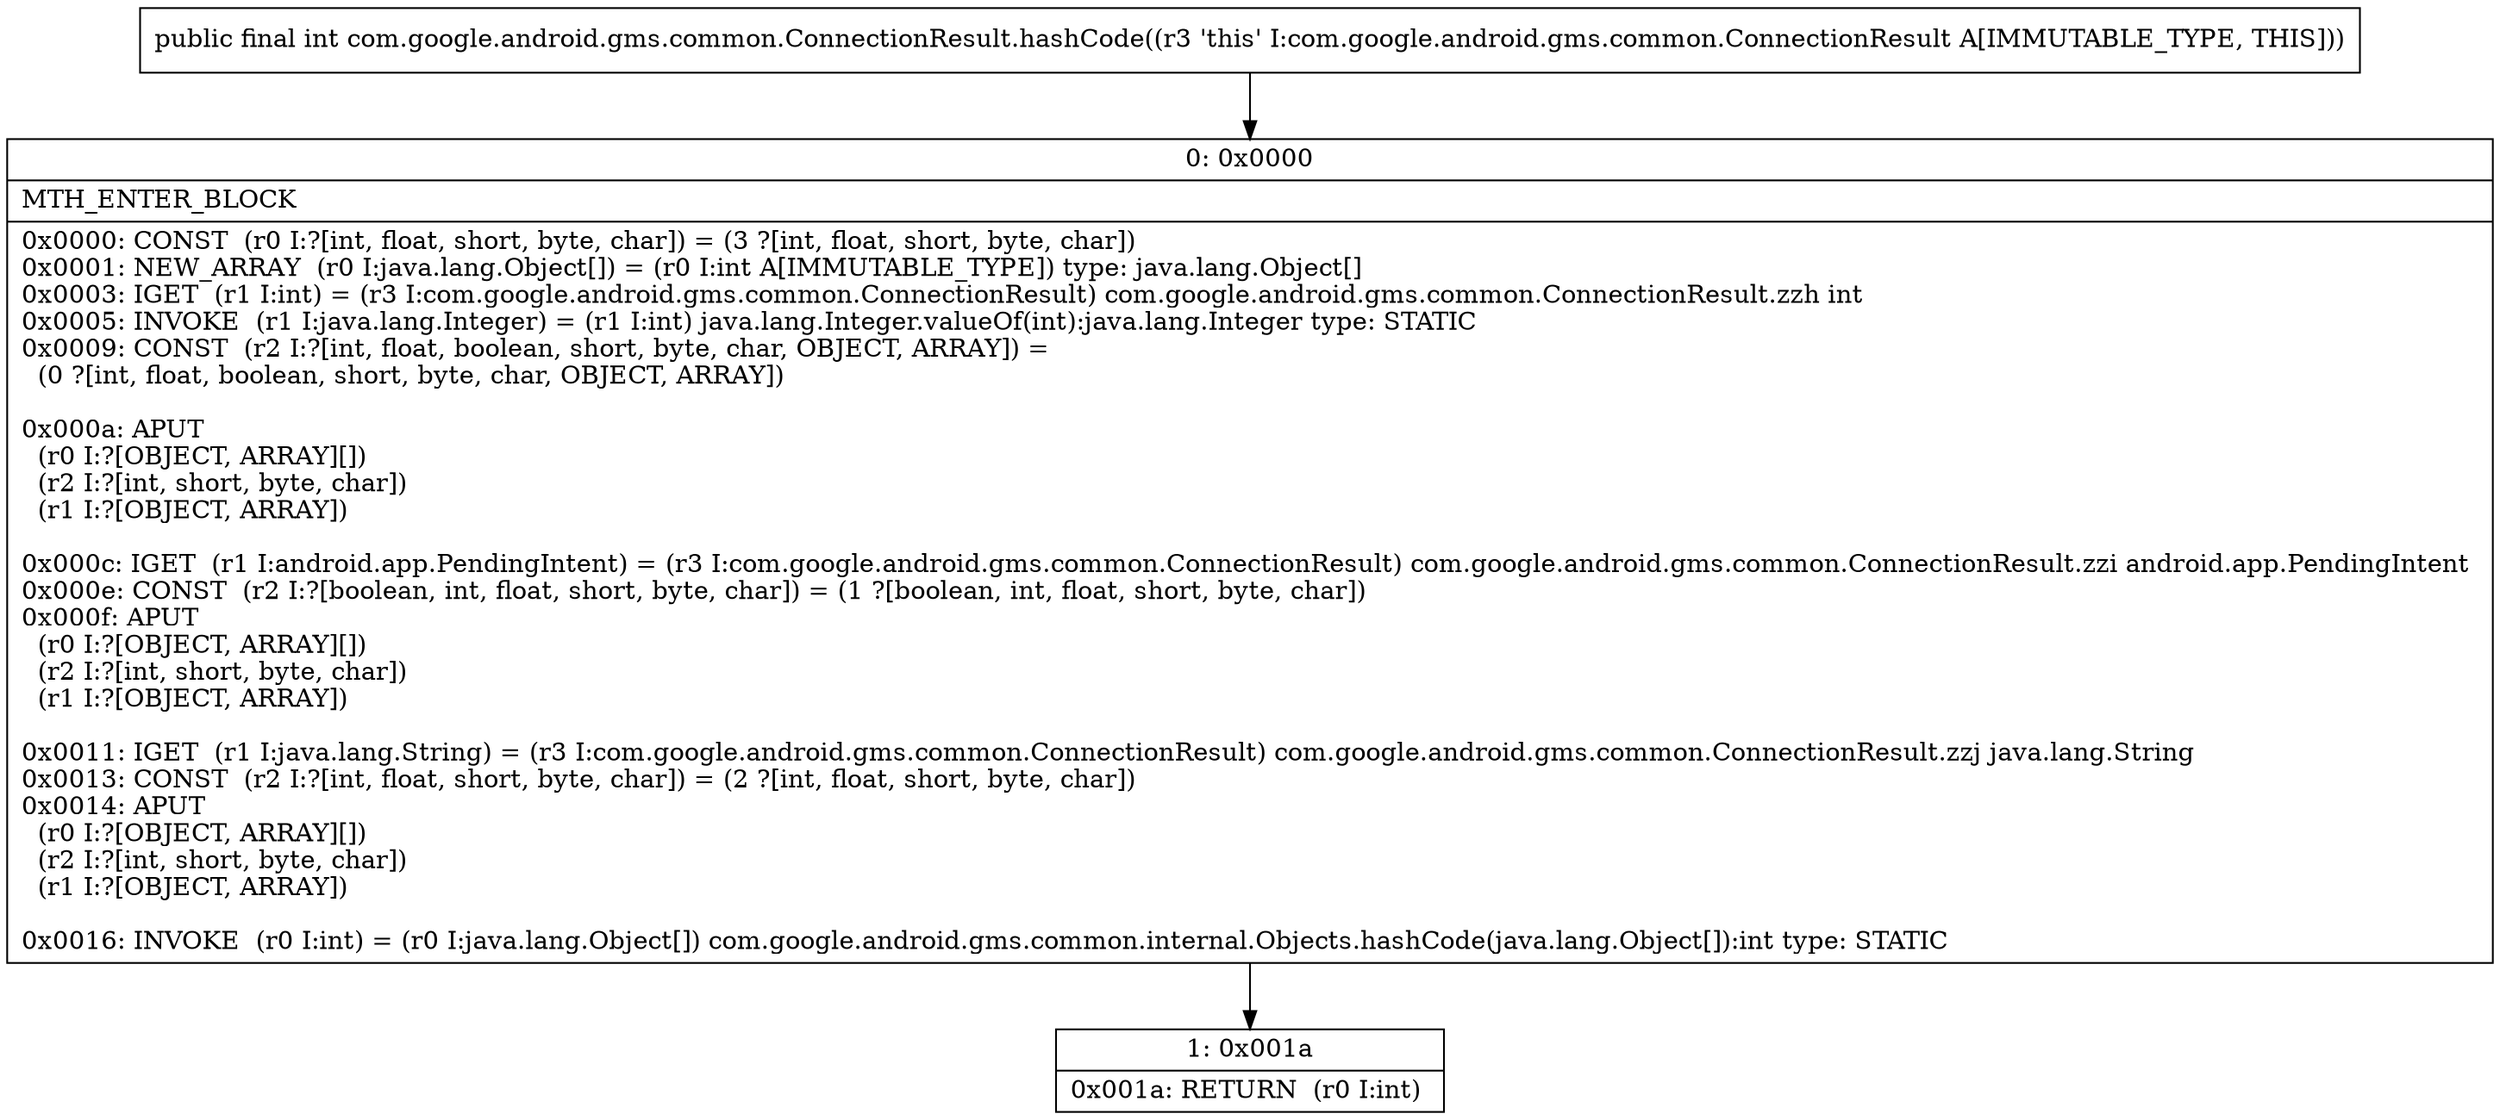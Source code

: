digraph "CFG forcom.google.android.gms.common.ConnectionResult.hashCode()I" {
Node_0 [shape=record,label="{0\:\ 0x0000|MTH_ENTER_BLOCK\l|0x0000: CONST  (r0 I:?[int, float, short, byte, char]) = (3 ?[int, float, short, byte, char]) \l0x0001: NEW_ARRAY  (r0 I:java.lang.Object[]) = (r0 I:int A[IMMUTABLE_TYPE]) type: java.lang.Object[] \l0x0003: IGET  (r1 I:int) = (r3 I:com.google.android.gms.common.ConnectionResult) com.google.android.gms.common.ConnectionResult.zzh int \l0x0005: INVOKE  (r1 I:java.lang.Integer) = (r1 I:int) java.lang.Integer.valueOf(int):java.lang.Integer type: STATIC \l0x0009: CONST  (r2 I:?[int, float, boolean, short, byte, char, OBJECT, ARRAY]) = \l  (0 ?[int, float, boolean, short, byte, char, OBJECT, ARRAY])\l \l0x000a: APUT  \l  (r0 I:?[OBJECT, ARRAY][])\l  (r2 I:?[int, short, byte, char])\l  (r1 I:?[OBJECT, ARRAY])\l \l0x000c: IGET  (r1 I:android.app.PendingIntent) = (r3 I:com.google.android.gms.common.ConnectionResult) com.google.android.gms.common.ConnectionResult.zzi android.app.PendingIntent \l0x000e: CONST  (r2 I:?[boolean, int, float, short, byte, char]) = (1 ?[boolean, int, float, short, byte, char]) \l0x000f: APUT  \l  (r0 I:?[OBJECT, ARRAY][])\l  (r2 I:?[int, short, byte, char])\l  (r1 I:?[OBJECT, ARRAY])\l \l0x0011: IGET  (r1 I:java.lang.String) = (r3 I:com.google.android.gms.common.ConnectionResult) com.google.android.gms.common.ConnectionResult.zzj java.lang.String \l0x0013: CONST  (r2 I:?[int, float, short, byte, char]) = (2 ?[int, float, short, byte, char]) \l0x0014: APUT  \l  (r0 I:?[OBJECT, ARRAY][])\l  (r2 I:?[int, short, byte, char])\l  (r1 I:?[OBJECT, ARRAY])\l \l0x0016: INVOKE  (r0 I:int) = (r0 I:java.lang.Object[]) com.google.android.gms.common.internal.Objects.hashCode(java.lang.Object[]):int type: STATIC \l}"];
Node_1 [shape=record,label="{1\:\ 0x001a|0x001a: RETURN  (r0 I:int) \l}"];
MethodNode[shape=record,label="{public final int com.google.android.gms.common.ConnectionResult.hashCode((r3 'this' I:com.google.android.gms.common.ConnectionResult A[IMMUTABLE_TYPE, THIS])) }"];
MethodNode -> Node_0;
Node_0 -> Node_1;
}

